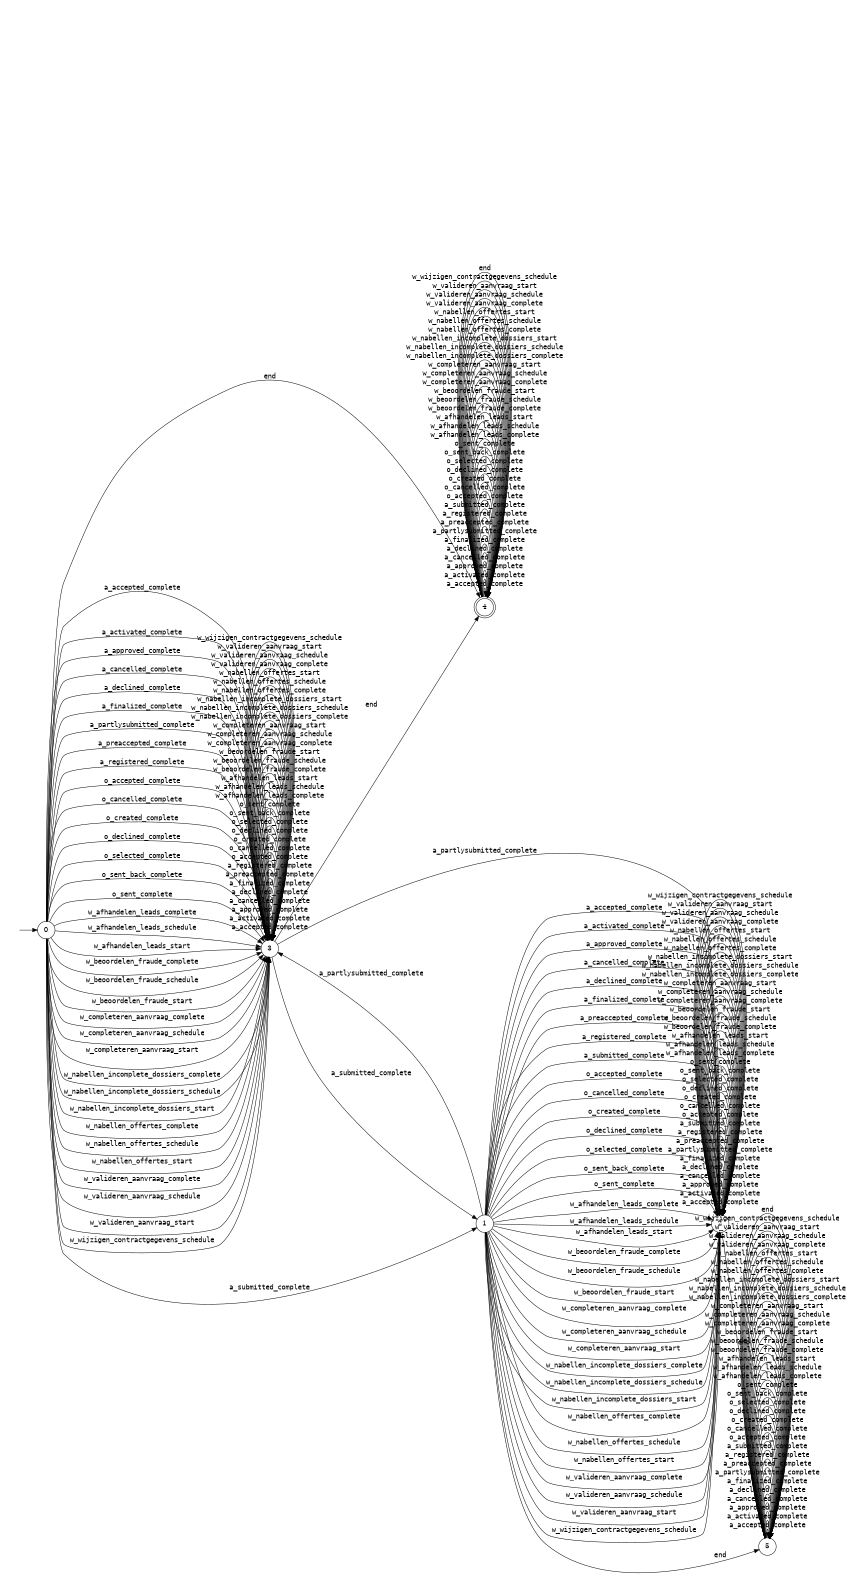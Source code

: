 digraph MONA_DFA {
rankdir = LR;
center = true;
size = "7.5,10.5";
edge [fontname = Courier];
node [height = .5, width = .5];
node [shape = doublecircle];4;
node [shape = circle]; 0;
init [shape = plaintext, label = ""];
init -> 0;
0 -> 3 [label="a_accepted_complete"];
0 -> 3 [label="a_activated_complete"];
0 -> 3 [label="a_approved_complete"];
0 -> 3 [label="a_cancelled_complete"];
0 -> 3 [label="a_declined_complete"];
0 -> 3 [label="a_finalized_complete"];
0 -> 3 [label="a_partlysubmitted_complete"];
0 -> 3 [label="a_preaccepted_complete"];
0 -> 3 [label="a_registered_complete"];
0 -> 1 [label="a_submitted_complete"];
0 -> 3 [label="o_accepted_complete"];
0 -> 3 [label="o_cancelled_complete"];
0 -> 3 [label="o_created_complete"];
0 -> 3 [label="o_declined_complete"];
0 -> 3 [label="o_selected_complete"];
0 -> 3 [label="o_sent_back_complete"];
0 -> 3 [label="o_sent_complete"];
0 -> 3 [label="w_afhandelen_leads_complete"];
0 -> 3 [label="w_afhandelen_leads_schedule"];
0 -> 3 [label="w_afhandelen_leads_start"];
0 -> 3 [label="w_beoordelen_fraude_complete"];
0 -> 3 [label="w_beoordelen_fraude_schedule"];
0 -> 3 [label="w_beoordelen_fraude_start"];
0 -> 3 [label="w_completeren_aanvraag_complete"];
0 -> 3 [label="w_completeren_aanvraag_schedule"];
0 -> 3 [label="w_completeren_aanvraag_start"];
0 -> 3 [label="w_nabellen_incomplete_dossiers_complete"];
0 -> 3 [label="w_nabellen_incomplete_dossiers_schedule"];
0 -> 3 [label="w_nabellen_incomplete_dossiers_start"];
0 -> 3 [label="w_nabellen_offertes_complete"];
0 -> 3 [label="w_nabellen_offertes_schedule"];
0 -> 3 [label="w_nabellen_offertes_start"];
0 -> 3 [label="w_valideren_aanvraag_complete"];
0 -> 3 [label="w_valideren_aanvraag_schedule"];
0 -> 3 [label="w_valideren_aanvraag_start"];
0 -> 3 [label="w_wijzigen_contractgegevens_schedule"];
0 -> 4 [label="end"];
1 -> 2 [label="a_accepted_complete"];
1 -> 2 [label="a_activated_complete"];
1 -> 2 [label="a_approved_complete"];
1 -> 2 [label="a_cancelled_complete"];
1 -> 2 [label="a_declined_complete"];
1 -> 2 [label="a_finalized_complete"];
1 -> 3 [label="a_partlysubmitted_complete"];
1 -> 2 [label="a_preaccepted_complete"];
1 -> 2 [label="a_registered_complete"];
1 -> 2 [label="a_submitted_complete"];
1 -> 2 [label="o_accepted_complete"];
1 -> 2 [label="o_cancelled_complete"];
1 -> 2 [label="o_created_complete"];
1 -> 2 [label="o_declined_complete"];
1 -> 2 [label="o_selected_complete"];
1 -> 2 [label="o_sent_back_complete"];
1 -> 2 [label="o_sent_complete"];
1 -> 2 [label="w_afhandelen_leads_complete"];
1 -> 2 [label="w_afhandelen_leads_schedule"];
1 -> 2 [label="w_afhandelen_leads_start"];
1 -> 2 [label="w_beoordelen_fraude_complete"];
1 -> 2 [label="w_beoordelen_fraude_schedule"];
1 -> 2 [label="w_beoordelen_fraude_start"];
1 -> 2 [label="w_completeren_aanvraag_complete"];
1 -> 2 [label="w_completeren_aanvraag_schedule"];
1 -> 2 [label="w_completeren_aanvraag_start"];
1 -> 2 [label="w_nabellen_incomplete_dossiers_complete"];
1 -> 2 [label="w_nabellen_incomplete_dossiers_schedule"];
1 -> 2 [label="w_nabellen_incomplete_dossiers_start"];
1 -> 2 [label="w_nabellen_offertes_complete"];
1 -> 2 [label="w_nabellen_offertes_schedule"];
1 -> 2 [label="w_nabellen_offertes_start"];
1 -> 2 [label="w_valideren_aanvraag_complete"];
1 -> 2 [label="w_valideren_aanvraag_schedule"];
1 -> 2 [label="w_valideren_aanvraag_start"];
1 -> 2 [label="w_wijzigen_contractgegevens_schedule"];
1 -> 5 [label="end"];
2 -> 2 [label="a_accepted_complete"];
2 -> 2 [label="a_activated_complete"];
2 -> 2 [label="a_approved_complete"];
2 -> 2 [label="a_cancelled_complete"];
2 -> 2 [label="a_declined_complete"];
2 -> 2 [label="a_finalized_complete"];
2 -> 2 [label="a_partlysubmitted_complete"];
2 -> 2 [label="a_preaccepted_complete"];
2 -> 2 [label="a_registered_complete"];
2 -> 2 [label="a_submitted_complete"];
2 -> 2 [label="o_accepted_complete"];
2 -> 2 [label="o_cancelled_complete"];
2 -> 2 [label="o_created_complete"];
2 -> 2 [label="o_declined_complete"];
2 -> 2 [label="o_selected_complete"];
2 -> 2 [label="o_sent_back_complete"];
2 -> 2 [label="o_sent_complete"];
2 -> 2 [label="w_afhandelen_leads_complete"];
2 -> 2 [label="w_afhandelen_leads_schedule"];
2 -> 2 [label="w_afhandelen_leads_start"];
2 -> 2 [label="w_beoordelen_fraude_complete"];
2 -> 2 [label="w_beoordelen_fraude_schedule"];
2 -> 2 [label="w_beoordelen_fraude_start"];
2 -> 2 [label="w_completeren_aanvraag_complete"];
2 -> 2 [label="w_completeren_aanvraag_schedule"];
2 -> 2 [label="w_completeren_aanvraag_start"];
2 -> 2 [label="w_nabellen_incomplete_dossiers_complete"];
2 -> 2 [label="w_nabellen_incomplete_dossiers_schedule"];
2 -> 2 [label="w_nabellen_incomplete_dossiers_start"];
2 -> 2 [label="w_nabellen_offertes_complete"];
2 -> 2 [label="w_nabellen_offertes_schedule"];
2 -> 2 [label="w_nabellen_offertes_start"];
2 -> 2 [label="w_valideren_aanvraag_complete"];
2 -> 2 [label="w_valideren_aanvraag_schedule"];
2 -> 2 [label="w_valideren_aanvraag_start"];
2 -> 2 [label="w_wijzigen_contractgegevens_schedule"];
2 -> 5 [label="end"];
3 -> 3 [label="a_accepted_complete"];
3 -> 3 [label="a_activated_complete"];
3 -> 3 [label="a_approved_complete"];
3 -> 3 [label="a_cancelled_complete"];
3 -> 3 [label="a_declined_complete"];
3 -> 3 [label="a_finalized_complete"];
3 -> 2 [label="a_partlysubmitted_complete"];
3 -> 3 [label="a_preaccepted_complete"];
3 -> 3 [label="a_registered_complete"];
3 -> 1 [label="a_submitted_complete"];
3 -> 3 [label="o_accepted_complete"];
3 -> 3 [label="o_cancelled_complete"];
3 -> 3 [label="o_created_complete"];
3 -> 3 [label="o_declined_complete"];
3 -> 3 [label="o_selected_complete"];
3 -> 3 [label="o_sent_back_complete"];
3 -> 3 [label="o_sent_complete"];
3 -> 3 [label="w_afhandelen_leads_complete"];
3 -> 3 [label="w_afhandelen_leads_schedule"];
3 -> 3 [label="w_afhandelen_leads_start"];
3 -> 3 [label="w_beoordelen_fraude_complete"];
3 -> 3 [label="w_beoordelen_fraude_schedule"];
3 -> 3 [label="w_beoordelen_fraude_start"];
3 -> 3 [label="w_completeren_aanvraag_complete"];
3 -> 3 [label="w_completeren_aanvraag_schedule"];
3 -> 3 [label="w_completeren_aanvraag_start"];
3 -> 3 [label="w_nabellen_incomplete_dossiers_complete"];
3 -> 3 [label="w_nabellen_incomplete_dossiers_schedule"];
3 -> 3 [label="w_nabellen_incomplete_dossiers_start"];
3 -> 3 [label="w_nabellen_offertes_complete"];
3 -> 3 [label="w_nabellen_offertes_schedule"];
3 -> 3 [label="w_nabellen_offertes_start"];
3 -> 3 [label="w_valideren_aanvraag_complete"];
3 -> 3 [label="w_valideren_aanvraag_schedule"];
3 -> 3 [label="w_valideren_aanvraag_start"];
3 -> 3 [label="w_wijzigen_contractgegevens_schedule"];
3 -> 4 [label="end"];
4 -> 4 [label="a_accepted_complete"];
4 -> 4 [label="a_activated_complete"];
4 -> 4 [label="a_approved_complete"];
4 -> 4 [label="a_cancelled_complete"];
4 -> 4 [label="a_declined_complete"];
4 -> 4 [label="a_finalized_complete"];
4 -> 4 [label="a_partlysubmitted_complete"];
4 -> 4 [label="a_preaccepted_complete"];
4 -> 4 [label="a_registered_complete"];
4 -> 4 [label="a_submitted_complete"];
4 -> 4 [label="o_accepted_complete"];
4 -> 4 [label="o_cancelled_complete"];
4 -> 4 [label="o_created_complete"];
4 -> 4 [label="o_declined_complete"];
4 -> 4 [label="o_selected_complete"];
4 -> 4 [label="o_sent_back_complete"];
4 -> 4 [label="o_sent_complete"];
4 -> 4 [label="w_afhandelen_leads_complete"];
4 -> 4 [label="w_afhandelen_leads_schedule"];
4 -> 4 [label="w_afhandelen_leads_start"];
4 -> 4 [label="w_beoordelen_fraude_complete"];
4 -> 4 [label="w_beoordelen_fraude_schedule"];
4 -> 4 [label="w_beoordelen_fraude_start"];
4 -> 4 [label="w_completeren_aanvraag_complete"];
4 -> 4 [label="w_completeren_aanvraag_schedule"];
4 -> 4 [label="w_completeren_aanvraag_start"];
4 -> 4 [label="w_nabellen_incomplete_dossiers_complete"];
4 -> 4 [label="w_nabellen_incomplete_dossiers_schedule"];
4 -> 4 [label="w_nabellen_incomplete_dossiers_start"];
4 -> 4 [label="w_nabellen_offertes_complete"];
4 -> 4 [label="w_nabellen_offertes_schedule"];
4 -> 4 [label="w_nabellen_offertes_start"];
4 -> 4 [label="w_valideren_aanvraag_complete"];
4 -> 4 [label="w_valideren_aanvraag_schedule"];
4 -> 4 [label="w_valideren_aanvraag_start"];
4 -> 4 [label="w_wijzigen_contractgegevens_schedule"];
4 -> 4 [label="end"];
5 -> 5 [label="a_accepted_complete"];
5 -> 5 [label="a_activated_complete"];
5 -> 5 [label="a_approved_complete"];
5 -> 5 [label="a_cancelled_complete"];
5 -> 5 [label="a_declined_complete"];
5 -> 5 [label="a_finalized_complete"];
5 -> 5 [label="a_partlysubmitted_complete"];
5 -> 5 [label="a_preaccepted_complete"];
5 -> 5 [label="a_registered_complete"];
5 -> 5 [label="a_submitted_complete"];
5 -> 5 [label="o_accepted_complete"];
5 -> 5 [label="o_cancelled_complete"];
5 -> 5 [label="o_created_complete"];
5 -> 5 [label="o_declined_complete"];
5 -> 5 [label="o_selected_complete"];
5 -> 5 [label="o_sent_back_complete"];
5 -> 5 [label="o_sent_complete"];
5 -> 5 [label="w_afhandelen_leads_complete"];
5 -> 5 [label="w_afhandelen_leads_schedule"];
5 -> 5 [label="w_afhandelen_leads_start"];
5 -> 5 [label="w_beoordelen_fraude_complete"];
5 -> 5 [label="w_beoordelen_fraude_schedule"];
5 -> 5 [label="w_beoordelen_fraude_start"];
5 -> 5 [label="w_completeren_aanvraag_complete"];
5 -> 5 [label="w_completeren_aanvraag_schedule"];
5 -> 5 [label="w_completeren_aanvraag_start"];
5 -> 5 [label="w_nabellen_incomplete_dossiers_complete"];
5 -> 5 [label="w_nabellen_incomplete_dossiers_schedule"];
5 -> 5 [label="w_nabellen_incomplete_dossiers_start"];
5 -> 5 [label="w_nabellen_offertes_complete"];
5 -> 5 [label="w_nabellen_offertes_schedule"];
5 -> 5 [label="w_nabellen_offertes_start"];
5 -> 5 [label="w_valideren_aanvraag_complete"];
5 -> 5 [label="w_valideren_aanvraag_schedule"];
5 -> 5 [label="w_valideren_aanvraag_start"];
5 -> 5 [label="w_wijzigen_contractgegevens_schedule"];
5 -> 5 [label="end"];
}
